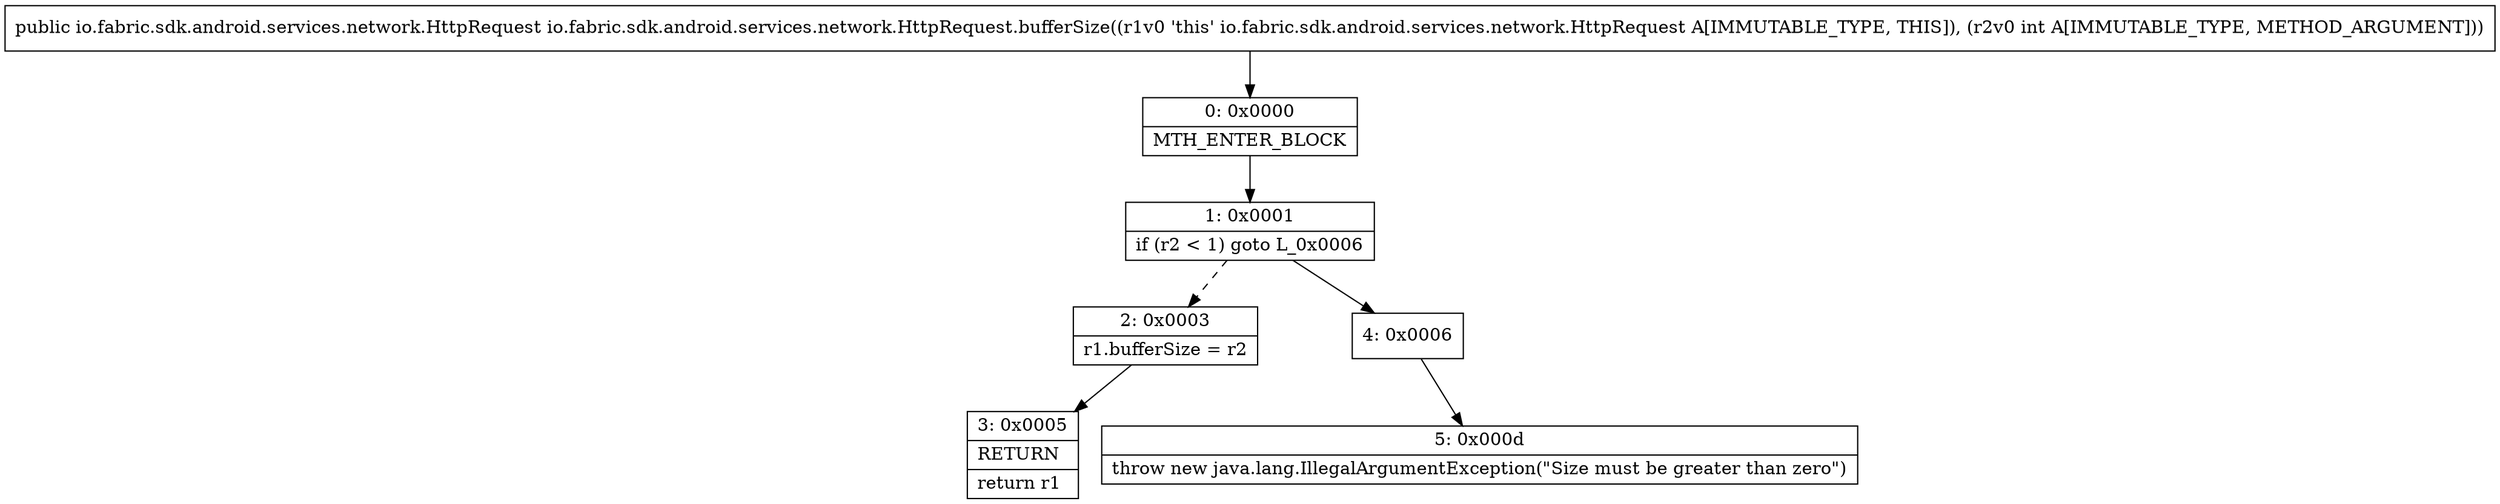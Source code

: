 digraph "CFG forio.fabric.sdk.android.services.network.HttpRequest.bufferSize(I)Lio\/fabric\/sdk\/android\/services\/network\/HttpRequest;" {
Node_0 [shape=record,label="{0\:\ 0x0000|MTH_ENTER_BLOCK\l}"];
Node_1 [shape=record,label="{1\:\ 0x0001|if (r2 \< 1) goto L_0x0006\l}"];
Node_2 [shape=record,label="{2\:\ 0x0003|r1.bufferSize = r2\l}"];
Node_3 [shape=record,label="{3\:\ 0x0005|RETURN\l|return r1\l}"];
Node_4 [shape=record,label="{4\:\ 0x0006}"];
Node_5 [shape=record,label="{5\:\ 0x000d|throw new java.lang.IllegalArgumentException(\"Size must be greater than zero\")\l}"];
MethodNode[shape=record,label="{public io.fabric.sdk.android.services.network.HttpRequest io.fabric.sdk.android.services.network.HttpRequest.bufferSize((r1v0 'this' io.fabric.sdk.android.services.network.HttpRequest A[IMMUTABLE_TYPE, THIS]), (r2v0 int A[IMMUTABLE_TYPE, METHOD_ARGUMENT])) }"];
MethodNode -> Node_0;
Node_0 -> Node_1;
Node_1 -> Node_2[style=dashed];
Node_1 -> Node_4;
Node_2 -> Node_3;
Node_4 -> Node_5;
}

